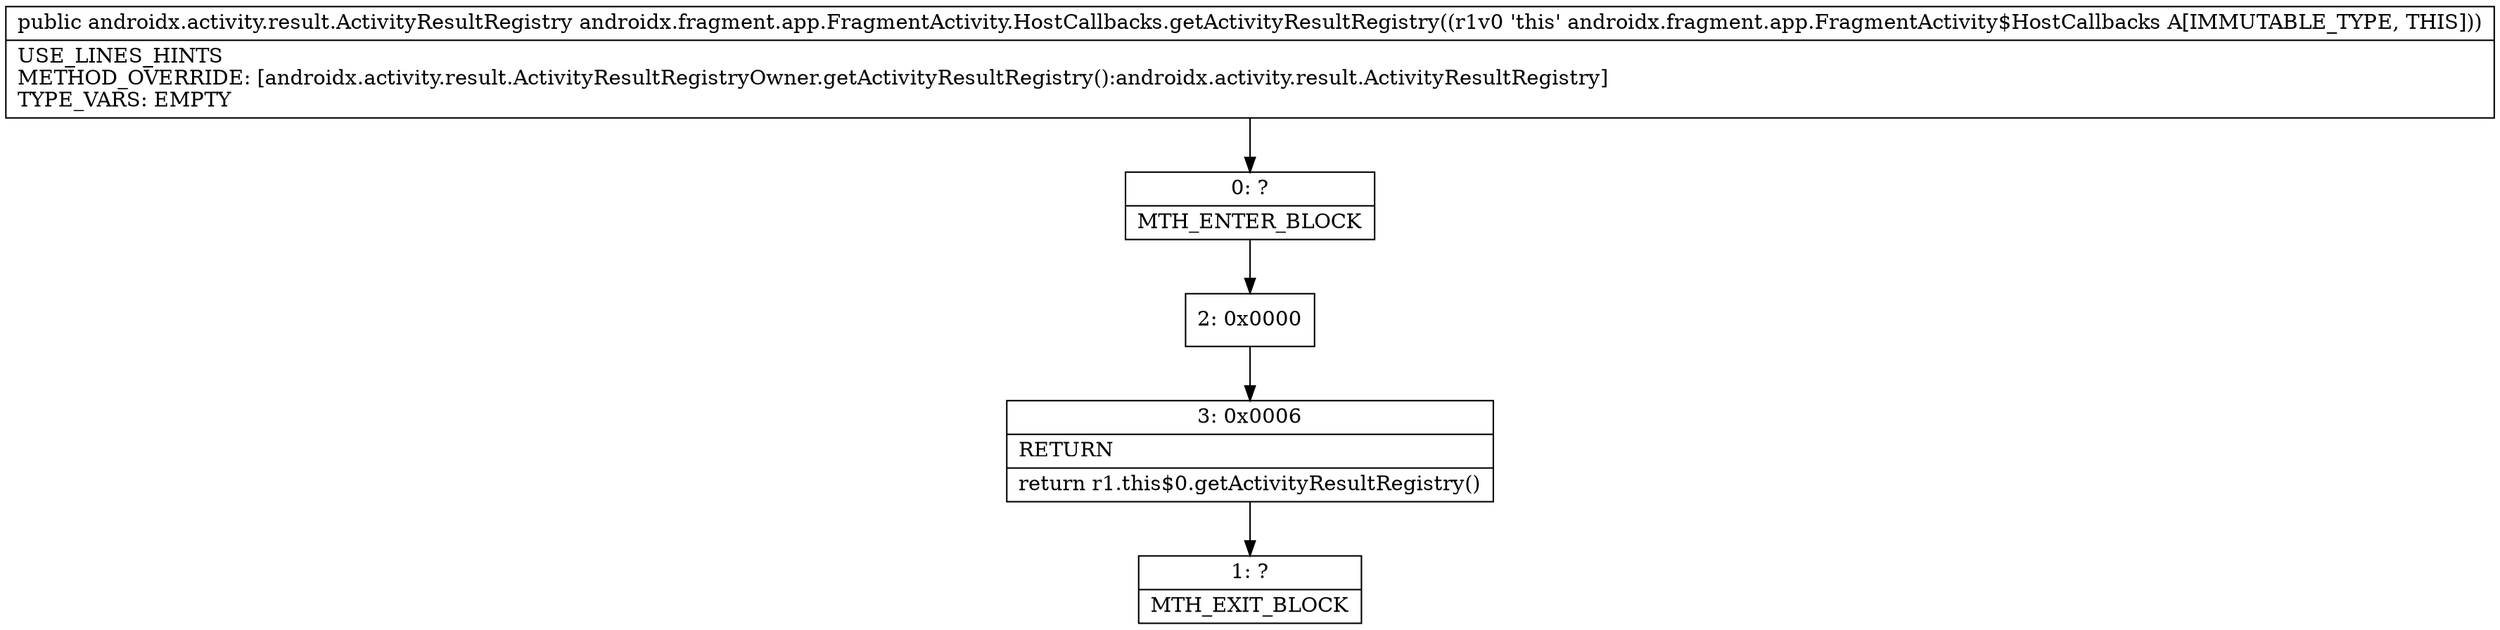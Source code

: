 digraph "CFG forandroidx.fragment.app.FragmentActivity.HostCallbacks.getActivityResultRegistry()Landroidx\/activity\/result\/ActivityResultRegistry;" {
Node_0 [shape=record,label="{0\:\ ?|MTH_ENTER_BLOCK\l}"];
Node_2 [shape=record,label="{2\:\ 0x0000}"];
Node_3 [shape=record,label="{3\:\ 0x0006|RETURN\l|return r1.this$0.getActivityResultRegistry()\l}"];
Node_1 [shape=record,label="{1\:\ ?|MTH_EXIT_BLOCK\l}"];
MethodNode[shape=record,label="{public androidx.activity.result.ActivityResultRegistry androidx.fragment.app.FragmentActivity.HostCallbacks.getActivityResultRegistry((r1v0 'this' androidx.fragment.app.FragmentActivity$HostCallbacks A[IMMUTABLE_TYPE, THIS]))  | USE_LINES_HINTS\lMETHOD_OVERRIDE: [androidx.activity.result.ActivityResultRegistryOwner.getActivityResultRegistry():androidx.activity.result.ActivityResultRegistry]\lTYPE_VARS: EMPTY\l}"];
MethodNode -> Node_0;Node_0 -> Node_2;
Node_2 -> Node_3;
Node_3 -> Node_1;
}

